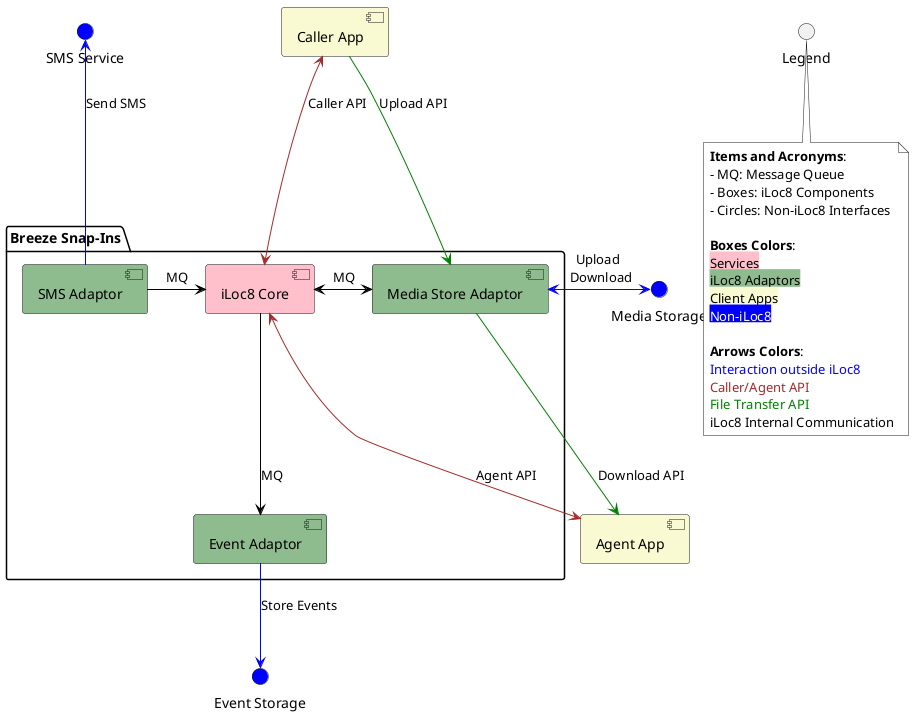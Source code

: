 @startuml
!pragma horizontalLineBetweenDifferentPackageAllowed

package "Breeze Snap-Ins" {
	[SMS Adaptor] as AdSMS #DarkSeaGreen
	[iLoc8 Core] as Core #Pink
	[Media Store Adaptor] as AdMedia #DarkSeaGreen
	[Event Adaptor] as AdEvent #DarkSeaGreen

	Core <- AdSMS #Black: MQ
	Core <-> AdMedia #Black: MQ
	Core --> AdEvent #Black: MQ
}

	() "SMS Service" as SMS #Blue
	() "Event Storage" as StEvent #Blue
	() "Media Storage" as StMedia #Blue

[Caller App] as Caller #LightGoldenRodYellow
[Agent App] as Agent #LightGoldenRodYellow

() "Legend" as NoteHook
note bottom of NoteHook #White
	**Items and Acronyms**:
	- MQ: Message Queue
	- Boxes: iLoc8 Components
	- Circles: Non-iLoc8 Interfaces
	
	**Boxes Colors**:
	<back:pink>Services
	<back:DarkSeaGreen>iLoc8 Adaptors
	<back:LightGoldenRodYellow>Client Apps
	<back:Blue><color:White>Non-iLoc8
	
	**Arrows Colors**:
	<color:Blue>Interaction outside iLoc8
	<color:Brown>Caller/Agent API
	<color:Green>File Transfer API
	<color:Black>iLoc8 Internal Communication
end note

SMS <-- AdSMS #Blue: Send SMS

AdEvent --> StEvent #Blue: Store Events

AdMedia <-> StMedia #Blue: Upload \n Download

Caller <--> Core #Brown: Caller API
Agent <--> Core #Brown: Agent API

Caller --> AdMedia #Green: Upload API
AdMedia --> Agent #Green: Download API

@enduml
